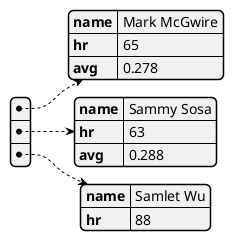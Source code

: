 @startyaml
- name: Mark McGwire
  hr:   65
  avg:  0.278
- name: Sammy Sosa
  hr:   63
  avg:  0.288
- name: Samlet Wu
  hr:   88
@endyaml
